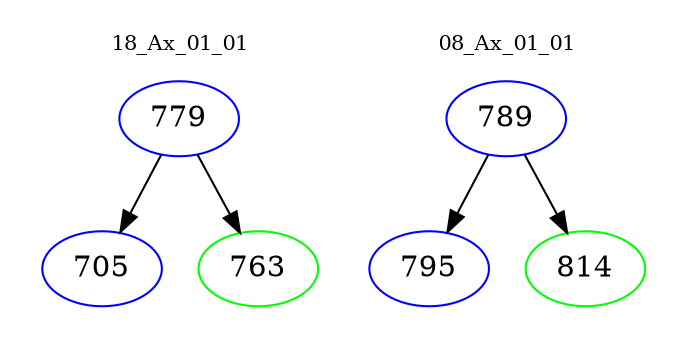 digraph{
subgraph cluster_0 {
color = white
label = "18_Ax_01_01";
fontsize=10;
T0_779 [label="779", color="blue"]
T0_779 -> T0_705 [color="black"]
T0_705 [label="705", color="blue"]
T0_779 -> T0_763 [color="black"]
T0_763 [label="763", color="green"]
}
subgraph cluster_1 {
color = white
label = "08_Ax_01_01";
fontsize=10;
T1_789 [label="789", color="blue"]
T1_789 -> T1_795 [color="black"]
T1_795 [label="795", color="blue"]
T1_789 -> T1_814 [color="black"]
T1_814 [label="814", color="green"]
}
}
